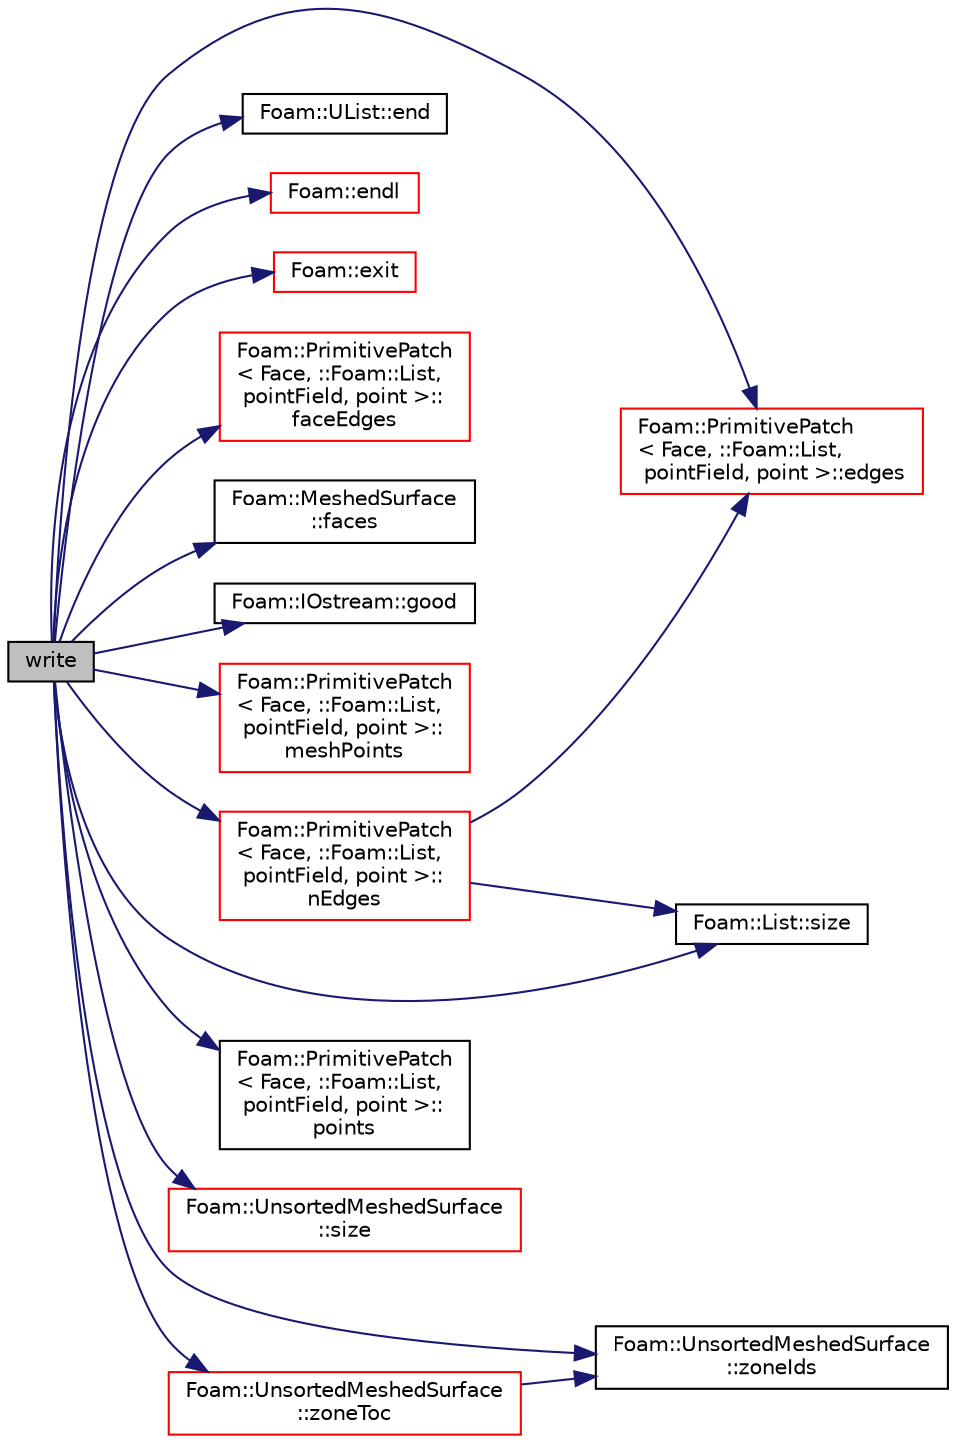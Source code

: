 digraph "write"
{
  bgcolor="transparent";
  edge [fontname="Helvetica",fontsize="10",labelfontname="Helvetica",labelfontsize="10"];
  node [fontname="Helvetica",fontsize="10",shape=record];
  rankdir="LR";
  Node237 [label="write",height=0.2,width=0.4,color="black", fillcolor="grey75", style="filled", fontcolor="black"];
  Node237 -> Node238 [color="midnightblue",fontsize="10",style="solid",fontname="Helvetica"];
  Node238 [label="Foam::PrimitivePatch\l\< Face, ::Foam::List,\l pointField, point \>::edges",height=0.2,width=0.4,color="red",URL="$a28693.html#a21d764179912ddda5c6f95193c289846",tooltip="Return list of edges, address into LOCAL point list. "];
  Node237 -> Node240 [color="midnightblue",fontsize="10",style="solid",fontname="Helvetica"];
  Node240 [label="Foam::UList::end",height=0.2,width=0.4,color="black",URL="$a26837.html#acf5102a998ffca93da588563e2af7413",tooltip="Return an iterator to end traversing the UList. "];
  Node237 -> Node241 [color="midnightblue",fontsize="10",style="solid",fontname="Helvetica"];
  Node241 [label="Foam::endl",height=0.2,width=0.4,color="red",URL="$a21851.html#a2db8fe02a0d3909e9351bb4275b23ce4",tooltip="Add newline and flush stream. "];
  Node237 -> Node243 [color="midnightblue",fontsize="10",style="solid",fontname="Helvetica"];
  Node243 [label="Foam::exit",height=0.2,width=0.4,color="red",URL="$a21851.html#a06ca7250d8e89caf05243ec094843642"];
  Node237 -> Node290 [color="midnightblue",fontsize="10",style="solid",fontname="Helvetica"];
  Node290 [label="Foam::PrimitivePatch\l\< Face, ::Foam::List,\l pointField, point \>::\lfaceEdges",height=0.2,width=0.4,color="red",URL="$a28693.html#adbfcf489a527a07c33d684834faace79",tooltip="Return face-edge addressing. "];
  Node237 -> Node292 [color="midnightblue",fontsize="10",style="solid",fontname="Helvetica"];
  Node292 [label="Foam::MeshedSurface\l::faces",height=0.2,width=0.4,color="black",URL="$a30833.html#a16c6d36f7c961d037a44e5c235d9aa15",tooltip="Return const access to the faces. "];
  Node237 -> Node280 [color="midnightblue",fontsize="10",style="solid",fontname="Helvetica"];
  Node280 [label="Foam::IOstream::good",height=0.2,width=0.4,color="black",URL="$a27333.html#abdcc7f96f487faadc7769afcf58fe992",tooltip="Return true if next operation might succeed. "];
  Node237 -> Node293 [color="midnightblue",fontsize="10",style="solid",fontname="Helvetica"];
  Node293 [label="Foam::PrimitivePatch\l\< Face, ::Foam::List,\l pointField, point \>::\lmeshPoints",height=0.2,width=0.4,color="red",URL="$a28693.html#a52e3a457780fe74b31d39dc046bce1d8",tooltip="Return labelList of mesh points in patch. They are constructed. "];
  Node237 -> Node295 [color="midnightblue",fontsize="10",style="solid",fontname="Helvetica"];
  Node295 [label="Foam::PrimitivePatch\l\< Face, ::Foam::List,\l pointField, point \>::\lnEdges",height=0.2,width=0.4,color="red",URL="$a28693.html#a086513bcff1a3f1684e1a3879dd90deb",tooltip="Return number of edges in patch. "];
  Node295 -> Node238 [color="midnightblue",fontsize="10",style="solid",fontname="Helvetica"];
  Node295 -> Node296 [color="midnightblue",fontsize="10",style="solid",fontname="Helvetica"];
  Node296 [label="Foam::List::size",height=0.2,width=0.4,color="black",URL="$a26833.html#a8a5f6fa29bd4b500caf186f60245b384",tooltip="Override size to be inconsistent with allocated storage. "];
  Node237 -> Node297 [color="midnightblue",fontsize="10",style="solid",fontname="Helvetica"];
  Node297 [label="Foam::PrimitivePatch\l\< Face, ::Foam::List,\l pointField, point \>::\lpoints",height=0.2,width=0.4,color="black",URL="$a28693.html#aa3c7d968f31c88780c663876f64ef6a6",tooltip="Return reference to global points. "];
  Node237 -> Node296 [color="midnightblue",fontsize="10",style="solid",fontname="Helvetica"];
  Node237 -> Node298 [color="midnightblue",fontsize="10",style="solid",fontname="Helvetica"];
  Node298 [label="Foam::UnsortedMeshedSurface\l::size",height=0.2,width=0.4,color="red",URL="$a30841.html#a9facbf0a118d395c89884e45a5ca4e4b",tooltip="The surface size is the number of faces. "];
  Node237 -> Node301 [color="midnightblue",fontsize="10",style="solid",fontname="Helvetica"];
  Node301 [label="Foam::UnsortedMeshedSurface\l::zoneIds",height=0.2,width=0.4,color="black",URL="$a30841.html#a3c689ce644ac7f6cc05344cc86621eb7",tooltip="Return const access to the zone ids. "];
  Node237 -> Node302 [color="midnightblue",fontsize="10",style="solid",fontname="Helvetica"];
  Node302 [label="Foam::UnsortedMeshedSurface\l::zoneToc",height=0.2,width=0.4,color="red",URL="$a30841.html#adc84fd65ce1212a7745d7e69a0fa9250",tooltip="Return const access to the zone table-of-contents. "];
  Node302 -> Node301 [color="midnightblue",fontsize="10",style="solid",fontname="Helvetica"];
}
